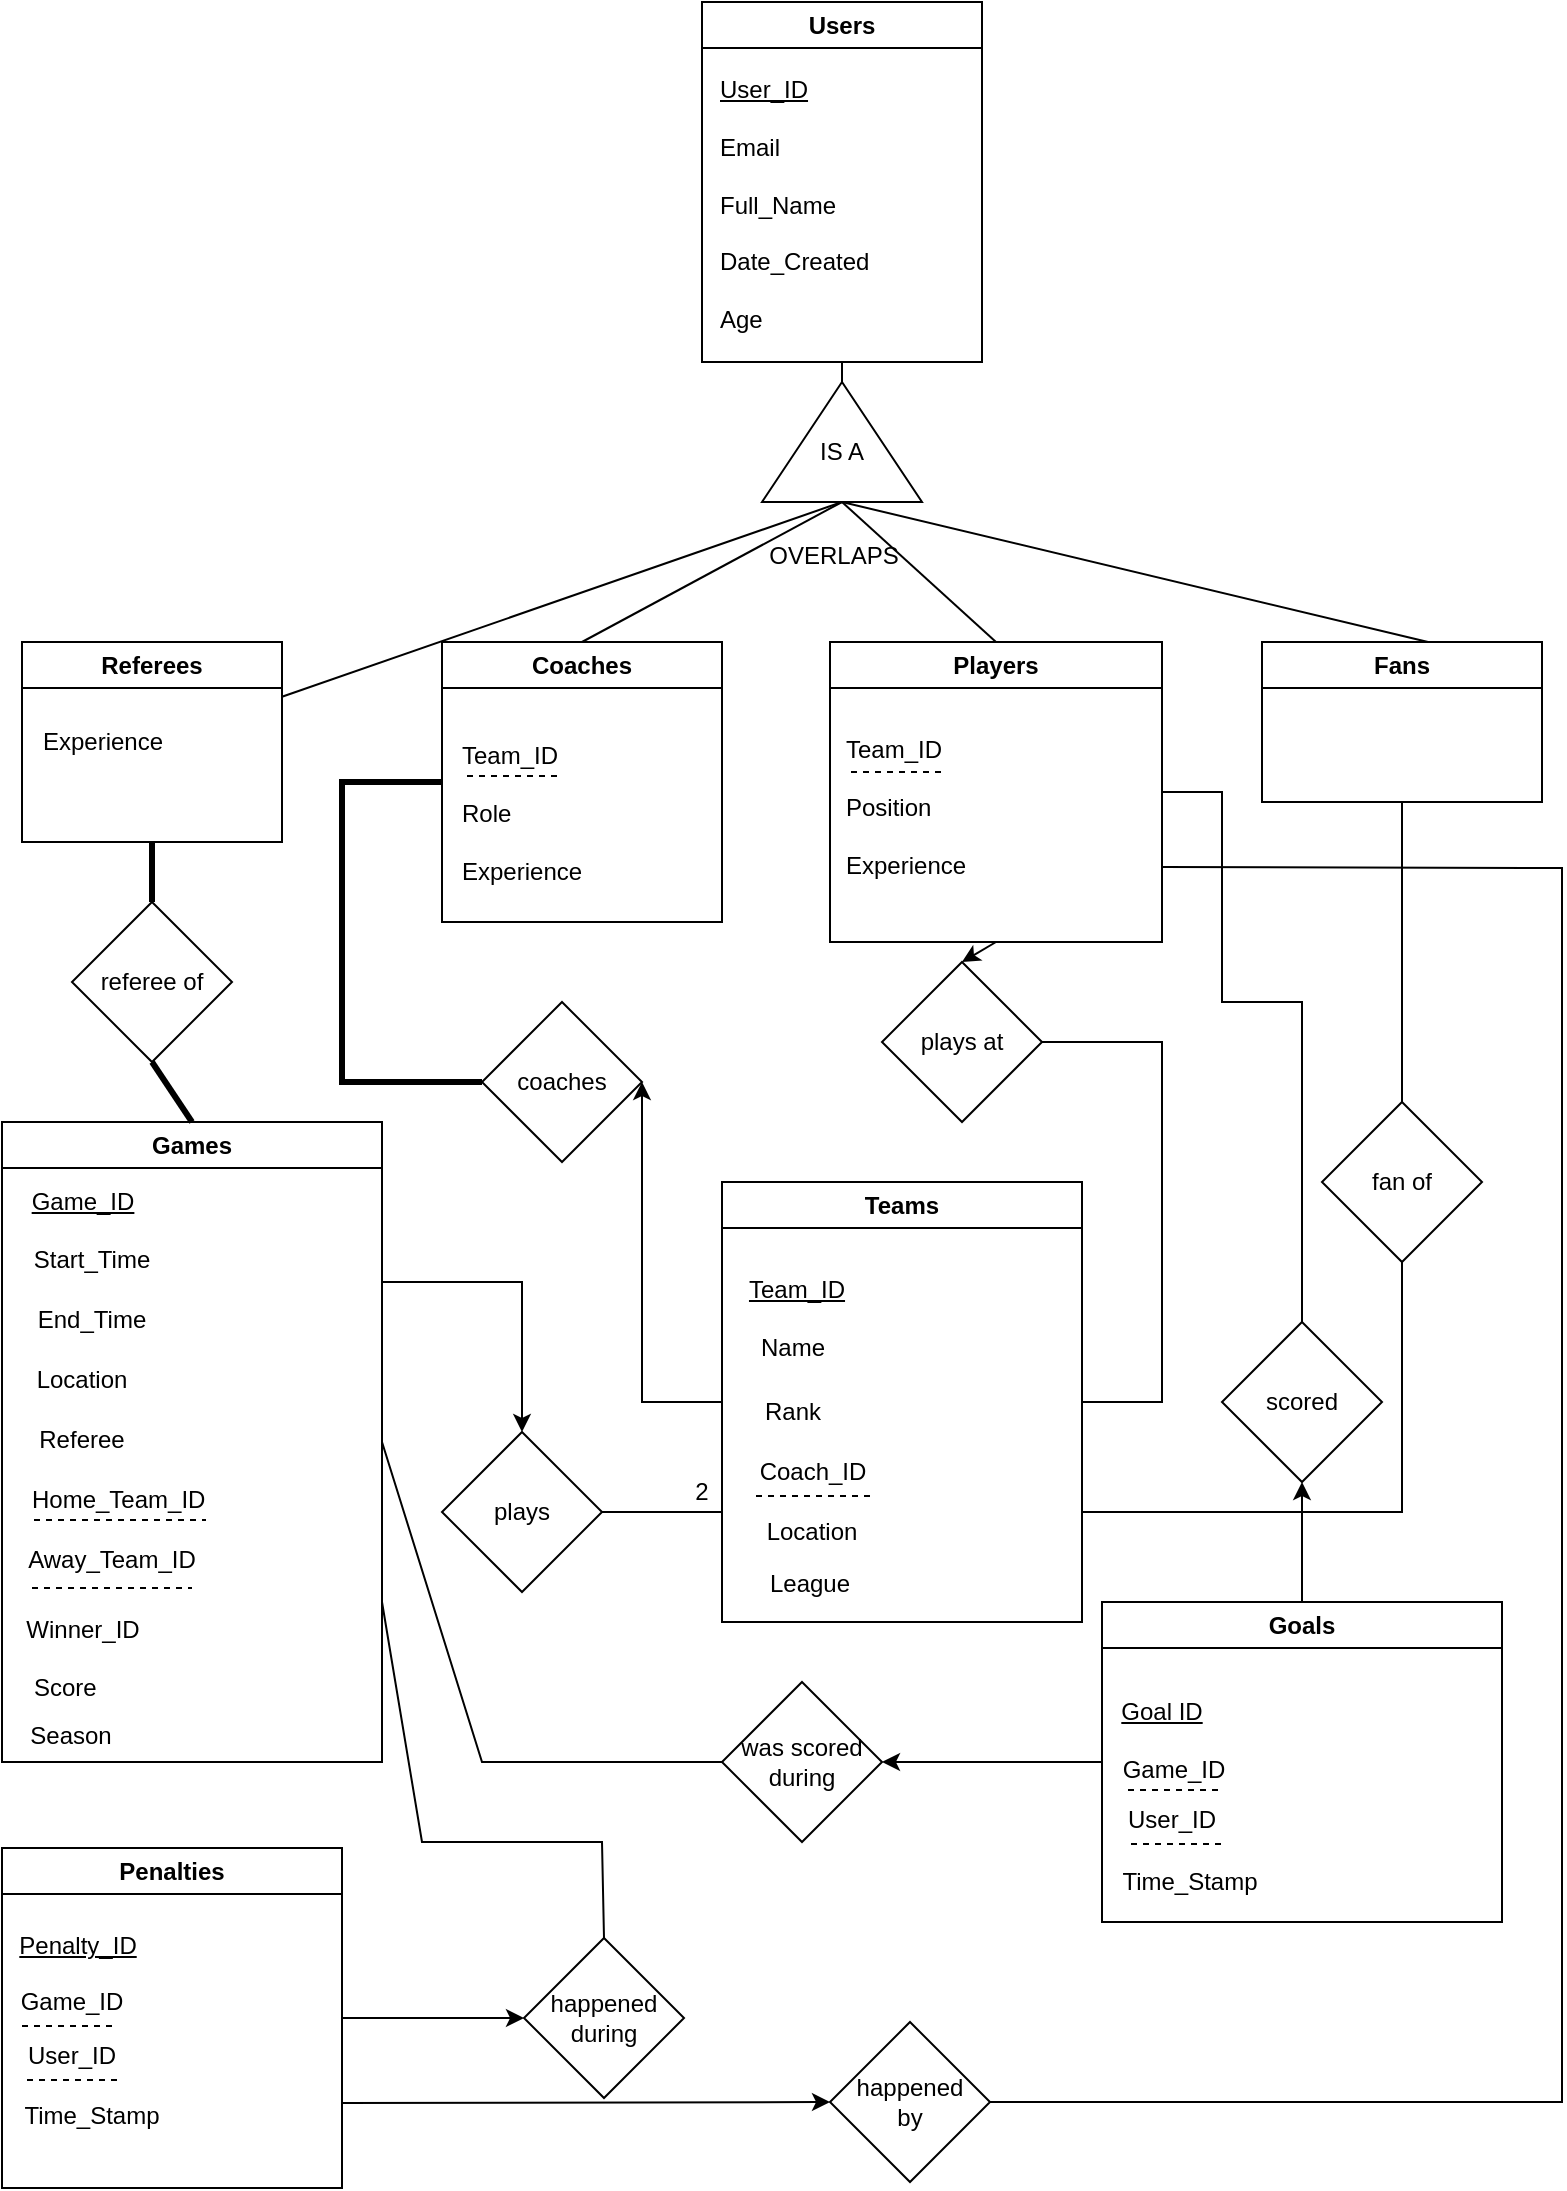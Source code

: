 <mxfile version="24.1.0" type="google">
  <diagram name="Page-1" id="hcxXQLPx8KT62YF9E263">
    <mxGraphModel grid="1" page="1" gridSize="10" guides="1" tooltips="1" connect="1" arrows="1" fold="1" pageScale="1" pageWidth="1169" pageHeight="1654" math="0" shadow="0">
      <root>
        <mxCell id="0" />
        <mxCell id="1" parent="0" />
        <mxCell id="dWxuiOdJAfEmvHjb0iZS-6" value="Players" style="swimlane;whiteSpace=wrap;html=1;" vertex="1" parent="1">
          <mxGeometry x="434" y="310" width="166" height="150" as="geometry" />
        </mxCell>
        <mxCell id="dWxuiOdJAfEmvHjb0iZS-49" value="" style="endArrow=none;dashed=1;html=1;rounded=0;" edge="1" parent="dWxuiOdJAfEmvHjb0iZS-6">
          <mxGeometry width="50" height="50" relative="1" as="geometry">
            <mxPoint x="10.5" y="65" as="sourcePoint" />
            <mxPoint x="55.5" y="65" as="targetPoint" />
          </mxGeometry>
        </mxCell>
        <mxCell id="HPNoxLTKmxxGLBRABfVi-4" value="Team_ID&lt;div&gt;&lt;u&gt;&lt;br&gt;&lt;/u&gt;&lt;/div&gt;&lt;div&gt;Position&lt;/div&gt;&lt;div&gt;&lt;br&gt;&lt;/div&gt;&lt;div&gt;Experience&lt;/div&gt;" style="text;html=1;align=left;verticalAlign=top;whiteSpace=wrap;rounded=0;" vertex="1" parent="dWxuiOdJAfEmvHjb0iZS-6">
          <mxGeometry x="6" y="40" width="125" height="80" as="geometry" />
        </mxCell>
        <mxCell id="dWxuiOdJAfEmvHjb0iZS-15" value="Teams" style="swimlane;whiteSpace=wrap;html=1;" vertex="1" parent="1">
          <mxGeometry x="380" y="580" width="180" height="220" as="geometry" />
        </mxCell>
        <mxCell id="dWxuiOdJAfEmvHjb0iZS-16" value="&lt;u&gt;Team_ID&lt;/u&gt;" style="text;html=1;align=center;verticalAlign=middle;resizable=0;points=[];autosize=1;strokeColor=none;fillColor=none;" vertex="1" parent="dWxuiOdJAfEmvHjb0iZS-15">
          <mxGeometry x="2" y="39" width="70" height="30" as="geometry" />
        </mxCell>
        <mxCell id="dWxuiOdJAfEmvHjb0iZS-17" value="Rank" style="text;html=1;align=center;verticalAlign=middle;resizable=0;points=[];autosize=1;strokeColor=none;fillColor=none;" vertex="1" parent="dWxuiOdJAfEmvHjb0iZS-15">
          <mxGeometry x="10" y="100" width="50" height="30" as="geometry" />
        </mxCell>
        <mxCell id="dWxuiOdJAfEmvHjb0iZS-18" value="Name" style="text;html=1;align=center;verticalAlign=middle;resizable=0;points=[];autosize=1;strokeColor=none;fillColor=none;" vertex="1" parent="dWxuiOdJAfEmvHjb0iZS-15">
          <mxGeometry x="5" y="68" width="60" height="30" as="geometry" />
        </mxCell>
        <mxCell id="dWxuiOdJAfEmvHjb0iZS-19" value="Coach_ID" style="text;html=1;align=center;verticalAlign=middle;resizable=0;points=[];autosize=1;strokeColor=none;fillColor=none;" vertex="1" parent="dWxuiOdJAfEmvHjb0iZS-15">
          <mxGeometry x="5" y="130" width="80" height="30" as="geometry" />
        </mxCell>
        <mxCell id="dWxuiOdJAfEmvHjb0iZS-29" value="Location" style="text;html=1;align=center;verticalAlign=middle;whiteSpace=wrap;rounded=0;" vertex="1" parent="dWxuiOdJAfEmvHjb0iZS-15">
          <mxGeometry x="15" y="160" width="60" height="30" as="geometry" />
        </mxCell>
        <mxCell id="dWxuiOdJAfEmvHjb0iZS-51" value="" style="endArrow=none;dashed=1;html=1;rounded=0;" edge="1" parent="dWxuiOdJAfEmvHjb0iZS-15">
          <mxGeometry width="50" height="50" relative="1" as="geometry">
            <mxPoint x="17" y="157" as="sourcePoint" />
            <mxPoint x="75" y="157" as="targetPoint" />
          </mxGeometry>
        </mxCell>
        <mxCell id="dWxuiOdJAfEmvHjb0iZS-94" value="League" style="text;html=1;align=center;verticalAlign=middle;whiteSpace=wrap;rounded=0;" vertex="1" parent="dWxuiOdJAfEmvHjb0iZS-15">
          <mxGeometry x="14" y="186" width="60" height="30" as="geometry" />
        </mxCell>
        <mxCell id="dWxuiOdJAfEmvHjb0iZS-20" value="Coaches" style="swimlane;whiteSpace=wrap;html=1;" vertex="1" parent="1">
          <mxGeometry x="240" y="310" width="140" height="140" as="geometry" />
        </mxCell>
        <mxCell id="dWxuiOdJAfEmvHjb0iZS-50" value="" style="endArrow=none;dashed=1;html=1;rounded=0;" edge="1" parent="dWxuiOdJAfEmvHjb0iZS-20">
          <mxGeometry width="50" height="50" relative="1" as="geometry">
            <mxPoint x="12.5" y="67" as="sourcePoint" />
            <mxPoint x="57.5" y="67" as="targetPoint" />
          </mxGeometry>
        </mxCell>
        <mxCell id="HPNoxLTKmxxGLBRABfVi-5" value="Team_ID&lt;div&gt;&lt;u&gt;&lt;br&gt;&lt;/u&gt;&lt;/div&gt;&lt;div&gt;Role&lt;/div&gt;&lt;div&gt;&lt;br&gt;&lt;/div&gt;&lt;div&gt;Experience&lt;/div&gt;" style="text;html=1;align=left;verticalAlign=top;whiteSpace=wrap;rounded=0;" vertex="1" parent="dWxuiOdJAfEmvHjb0iZS-20">
          <mxGeometry x="7.5" y="43" width="125" height="80" as="geometry" />
        </mxCell>
        <mxCell id="dWxuiOdJAfEmvHjb0iZS-23" value="" style="endArrow=classic;html=1;rounded=0;exitX=0.5;exitY=1;exitDx=0;exitDy=0;entryX=0.5;entryY=0;entryDx=0;entryDy=0;" edge="1" parent="1" source="dWxuiOdJAfEmvHjb0iZS-6" target="dWxuiOdJAfEmvHjb0iZS-24">
          <mxGeometry width="50" height="50" relative="1" as="geometry">
            <mxPoint x="330" y="230" as="sourcePoint" />
            <mxPoint x="470" y="240" as="targetPoint" />
          </mxGeometry>
        </mxCell>
        <mxCell id="dWxuiOdJAfEmvHjb0iZS-24" value="plays at" style="rhombus;whiteSpace=wrap;html=1;" vertex="1" parent="1">
          <mxGeometry x="460" y="470" width="80" height="80" as="geometry" />
        </mxCell>
        <mxCell id="dWxuiOdJAfEmvHjb0iZS-25" value="" style="endArrow=none;html=1;rounded=0;entryX=1;entryY=0.5;entryDx=0;entryDy=0;exitX=1;exitY=0.5;exitDx=0;exitDy=0;" edge="1" parent="1" source="dWxuiOdJAfEmvHjb0iZS-15" target="dWxuiOdJAfEmvHjb0iZS-24">
          <mxGeometry width="50" height="50" relative="1" as="geometry">
            <mxPoint x="590" y="670" as="sourcePoint" />
            <mxPoint x="350" y="240" as="targetPoint" />
            <Array as="points">
              <mxPoint x="600" y="690" />
              <mxPoint x="600" y="510" />
            </Array>
          </mxGeometry>
        </mxCell>
        <mxCell id="dWxuiOdJAfEmvHjb0iZS-26" value="coaches" style="rhombus;whiteSpace=wrap;html=1;" vertex="1" parent="1">
          <mxGeometry x="260" y="490" width="80" height="80" as="geometry" />
        </mxCell>
        <mxCell id="dWxuiOdJAfEmvHjb0iZS-36" value="Games" style="swimlane;whiteSpace=wrap;html=1;" vertex="1" parent="1">
          <mxGeometry x="20" y="550" width="190" height="320" as="geometry" />
        </mxCell>
        <mxCell id="dWxuiOdJAfEmvHjb0iZS-55" value="&lt;u&gt;Game_ID&lt;/u&gt;" style="text;html=1;align=center;verticalAlign=middle;resizable=0;points=[];autosize=1;strokeColor=none;fillColor=none;" vertex="1" parent="dWxuiOdJAfEmvHjb0iZS-36">
          <mxGeometry x="5" y="25" width="70" height="30" as="geometry" />
        </mxCell>
        <mxCell id="dWxuiOdJAfEmvHjb0iZS-56" value="Start_Time" style="text;html=1;align=center;verticalAlign=middle;whiteSpace=wrap;rounded=0;" vertex="1" parent="dWxuiOdJAfEmvHjb0iZS-36">
          <mxGeometry x="10" y="54" width="70" height="30" as="geometry" />
        </mxCell>
        <mxCell id="dWxuiOdJAfEmvHjb0iZS-57" value="End_Time" style="text;html=1;align=center;verticalAlign=middle;whiteSpace=wrap;rounded=0;" vertex="1" parent="dWxuiOdJAfEmvHjb0iZS-36">
          <mxGeometry x="15" y="84" width="60" height="30" as="geometry" />
        </mxCell>
        <mxCell id="dWxuiOdJAfEmvHjb0iZS-58" value="Location" style="text;html=1;align=center;verticalAlign=middle;whiteSpace=wrap;rounded=0;" vertex="1" parent="dWxuiOdJAfEmvHjb0iZS-36">
          <mxGeometry x="10" y="114" width="60" height="30" as="geometry" />
        </mxCell>
        <mxCell id="dWxuiOdJAfEmvHjb0iZS-59" value="Referee" style="text;html=1;align=center;verticalAlign=middle;whiteSpace=wrap;rounded=0;" vertex="1" parent="dWxuiOdJAfEmvHjb0iZS-36">
          <mxGeometry x="10" y="144" width="60" height="30" as="geometry" />
        </mxCell>
        <mxCell id="dWxuiOdJAfEmvHjb0iZS-103" value="Home_Team_ID" style="text;strokeColor=none;fillColor=none;align=left;verticalAlign=middle;spacingLeft=4;spacingRight=4;overflow=hidden;points=[[0,0.5],[1,0.5]];portConstraint=eastwest;rotatable=0;whiteSpace=wrap;html=1;" vertex="1" parent="dWxuiOdJAfEmvHjb0iZS-36">
          <mxGeometry x="9" y="174" width="100" height="30" as="geometry" />
        </mxCell>
        <mxCell id="dWxuiOdJAfEmvHjb0iZS-104" value="Away_Team_ID" style="text;html=1;align=center;verticalAlign=middle;whiteSpace=wrap;rounded=0;" vertex="1" parent="dWxuiOdJAfEmvHjb0iZS-36">
          <mxGeometry x="5" y="204" width="100" height="30" as="geometry" />
        </mxCell>
        <mxCell id="dWxuiOdJAfEmvHjb0iZS-105" value="" style="endArrow=none;dashed=1;html=1;rounded=0;" edge="1" parent="dWxuiOdJAfEmvHjb0iZS-36">
          <mxGeometry width="50" height="50" relative="1" as="geometry">
            <mxPoint x="16" y="199" as="sourcePoint" />
            <mxPoint x="102" y="199" as="targetPoint" />
          </mxGeometry>
        </mxCell>
        <mxCell id="dWxuiOdJAfEmvHjb0iZS-106" value="" style="endArrow=none;dashed=1;html=1;rounded=0;" edge="1" parent="dWxuiOdJAfEmvHjb0iZS-36">
          <mxGeometry width="50" height="50" relative="1" as="geometry">
            <mxPoint x="15" y="233" as="sourcePoint" />
            <mxPoint x="95" y="233" as="targetPoint" />
          </mxGeometry>
        </mxCell>
        <mxCell id="dWxuiOdJAfEmvHjb0iZS-35" value="Score" style="text;strokeColor=none;fillColor=none;align=left;verticalAlign=middle;spacingLeft=4;spacingRight=4;overflow=hidden;points=[[0,0.5],[1,0.5]];portConstraint=eastwest;rotatable=0;whiteSpace=wrap;html=1;" vertex="1" parent="dWxuiOdJAfEmvHjb0iZS-36">
          <mxGeometry x="10" y="268" width="78" height="30" as="geometry" />
        </mxCell>
        <mxCell id="dWxuiOdJAfEmvHjb0iZS-34" value="Winner_ID" style="text;html=1;align=center;verticalAlign=middle;whiteSpace=wrap;rounded=0;" vertex="1" parent="dWxuiOdJAfEmvHjb0iZS-36">
          <mxGeometry x="10.975" y="234" width="58.5" height="40" as="geometry" />
        </mxCell>
        <mxCell id="dWxuiOdJAfEmvHjb0iZS-37" value="Goals" style="swimlane;whiteSpace=wrap;html=1;container=0;" vertex="1" parent="1">
          <mxGeometry x="570" y="790" width="200" height="160" as="geometry" />
        </mxCell>
        <mxCell id="dWxuiOdJAfEmvHjb0iZS-41" value="Time_Stamp" style="text;html=1;align=center;verticalAlign=middle;whiteSpace=wrap;rounded=0;container=0;" vertex="1" parent="dWxuiOdJAfEmvHjb0iZS-37">
          <mxGeometry x="4" y="125" width="80" height="30" as="geometry" />
        </mxCell>
        <mxCell id="dWxuiOdJAfEmvHjb0iZS-40" value="User_ID" style="text;html=1;align=center;verticalAlign=middle;whiteSpace=wrap;rounded=0;container=0;" vertex="1" parent="dWxuiOdJAfEmvHjb0iZS-37">
          <mxGeometry x="5" y="94" width="60" height="30" as="geometry" />
        </mxCell>
        <mxCell id="dWxuiOdJAfEmvHjb0iZS-44" value="" style="endArrow=none;dashed=1;html=1;rounded=0;" edge="1" parent="dWxuiOdJAfEmvHjb0iZS-37">
          <mxGeometry width="50" height="50" relative="1" as="geometry">
            <mxPoint x="14.5" y="121" as="sourcePoint" />
            <mxPoint x="59.5" y="121" as="targetPoint" />
          </mxGeometry>
        </mxCell>
        <mxCell id="dWxuiOdJAfEmvHjb0iZS-38" value="Game_ID" style="text;html=1;align=center;verticalAlign=middle;whiteSpace=wrap;rounded=0;container=0;" vertex="1" parent="dWxuiOdJAfEmvHjb0iZS-37">
          <mxGeometry x="6" y="69" width="60" height="30" as="geometry" />
        </mxCell>
        <mxCell id="dWxuiOdJAfEmvHjb0iZS-43" value="" style="endArrow=none;dashed=1;html=1;rounded=0;" edge="1" parent="dWxuiOdJAfEmvHjb0iZS-37">
          <mxGeometry width="50" height="50" relative="1" as="geometry">
            <mxPoint x="13" y="94" as="sourcePoint" />
            <mxPoint x="58" y="94" as="targetPoint" />
          </mxGeometry>
        </mxCell>
        <mxCell id="dWxuiOdJAfEmvHjb0iZS-48" value="&lt;u&gt;Goal ID&lt;/u&gt;" style="text;html=1;align=center;verticalAlign=middle;whiteSpace=wrap;rounded=0;" vertex="1" parent="dWxuiOdJAfEmvHjb0iZS-37">
          <mxGeometry y="40" width="60" height="30" as="geometry" />
        </mxCell>
        <mxCell id="dWxuiOdJAfEmvHjb0iZS-60" value="Referees" style="swimlane;whiteSpace=wrap;html=1;" vertex="1" parent="1">
          <mxGeometry x="30" y="310" width="130" height="100" as="geometry" />
        </mxCell>
        <mxCell id="dWxuiOdJAfEmvHjb0iZS-73" value="Experience" style="text;html=1;align=center;verticalAlign=middle;resizable=0;points=[];autosize=1;strokeColor=none;fillColor=none;" vertex="1" parent="dWxuiOdJAfEmvHjb0iZS-60">
          <mxGeometry y="35" width="80" height="30" as="geometry" />
        </mxCell>
        <mxCell id="dWxuiOdJAfEmvHjb0iZS-65" value="Fans" style="swimlane;whiteSpace=wrap;html=1;" vertex="1" parent="1">
          <mxGeometry x="650" y="310" width="140" height="80" as="geometry" />
        </mxCell>
        <mxCell id="dWxuiOdJAfEmvHjb0iZS-79" value="" style="group" vertex="1" connectable="0" parent="1">
          <mxGeometry x="361" y="-10" width="149" height="180" as="geometry" />
        </mxCell>
        <mxCell id="dWxuiOdJAfEmvHjb0iZS-64" value="Users" style="swimlane;whiteSpace=wrap;html=1;" vertex="1" parent="dWxuiOdJAfEmvHjb0iZS-79">
          <mxGeometry x="9" width="140" height="180" as="geometry" />
        </mxCell>
        <mxCell id="HPNoxLTKmxxGLBRABfVi-3" value="&lt;u&gt;User_ID&lt;/u&gt;&lt;div&gt;&lt;u&gt;&lt;br&gt;&lt;/u&gt;&lt;/div&gt;&lt;div&gt;Email&lt;/div&gt;&lt;div&gt;&lt;br&gt;&lt;/div&gt;&lt;div&gt;Full_Name&lt;/div&gt;&lt;div&gt;&lt;br&gt;&lt;/div&gt;&lt;div&gt;Date_Created&lt;/div&gt;&lt;div&gt;&lt;br&gt;&lt;/div&gt;&lt;div&gt;Age&lt;/div&gt;" style="text;html=1;align=left;verticalAlign=top;whiteSpace=wrap;rounded=0;" vertex="1" parent="dWxuiOdJAfEmvHjb0iZS-64">
          <mxGeometry x="7" y="30" width="125" height="150" as="geometry" />
        </mxCell>
        <mxCell id="dWxuiOdJAfEmvHjb0iZS-81" value="" style="group" vertex="1" connectable="0" parent="1">
          <mxGeometry x="400" y="180" width="80" height="60" as="geometry" />
        </mxCell>
        <mxCell id="dWxuiOdJAfEmvHjb0iZS-66" value="" style="triangle;whiteSpace=wrap;html=1;rotation=-90;" vertex="1" parent="dWxuiOdJAfEmvHjb0iZS-81">
          <mxGeometry x="10" y="-10" width="60" height="80" as="geometry" />
        </mxCell>
        <mxCell id="dWxuiOdJAfEmvHjb0iZS-80" value="IS A" style="text;html=1;align=center;verticalAlign=middle;whiteSpace=wrap;rounded=0;" vertex="1" parent="dWxuiOdJAfEmvHjb0iZS-81">
          <mxGeometry x="10" y="20" width="60" height="30" as="geometry" />
        </mxCell>
        <mxCell id="dWxuiOdJAfEmvHjb0iZS-83" value="" style="endArrow=none;html=1;rounded=0;entryX=0.5;entryY=1;entryDx=0;entryDy=0;exitX=1;exitY=0.5;exitDx=0;exitDy=0;" edge="1" parent="1" source="dWxuiOdJAfEmvHjb0iZS-66" target="dWxuiOdJAfEmvHjb0iZS-64">
          <mxGeometry width="50" height="50" relative="1" as="geometry">
            <mxPoint x="400" y="220" as="sourcePoint" />
            <mxPoint x="450" y="170" as="targetPoint" />
          </mxGeometry>
        </mxCell>
        <mxCell id="dWxuiOdJAfEmvHjb0iZS-84" value="" style="endArrow=none;html=1;rounded=0;entryX=0;entryY=0.5;entryDx=0;entryDy=0;" edge="1" parent="1" source="dWxuiOdJAfEmvHjb0iZS-60" target="dWxuiOdJAfEmvHjb0iZS-66">
          <mxGeometry width="50" height="50" relative="1" as="geometry">
            <mxPoint x="400" y="220" as="sourcePoint" />
            <mxPoint x="430" y="240" as="targetPoint" />
          </mxGeometry>
        </mxCell>
        <mxCell id="dWxuiOdJAfEmvHjb0iZS-86" value="" style="endArrow=none;html=1;rounded=0;entryX=0.5;entryY=0;entryDx=0;entryDy=0;exitX=0;exitY=0.5;exitDx=0;exitDy=0;" edge="1" parent="1" source="dWxuiOdJAfEmvHjb0iZS-66" target="dWxuiOdJAfEmvHjb0iZS-6">
          <mxGeometry width="50" height="50" relative="1" as="geometry">
            <mxPoint x="400" y="220" as="sourcePoint" />
            <mxPoint x="450" y="170" as="targetPoint" />
          </mxGeometry>
        </mxCell>
        <mxCell id="dWxuiOdJAfEmvHjb0iZS-87" value="" style="endArrow=none;html=1;rounded=0;exitX=0.5;exitY=0;exitDx=0;exitDy=0;entryX=0;entryY=0.5;entryDx=0;entryDy=0;" edge="1" parent="1" source="dWxuiOdJAfEmvHjb0iZS-20" target="dWxuiOdJAfEmvHjb0iZS-66">
          <mxGeometry width="50" height="50" relative="1" as="geometry">
            <mxPoint x="400" y="220" as="sourcePoint" />
            <mxPoint x="450" y="170" as="targetPoint" />
          </mxGeometry>
        </mxCell>
        <mxCell id="dWxuiOdJAfEmvHjb0iZS-88" value="" style="endArrow=none;html=1;rounded=0;exitX=0.593;exitY=0;exitDx=0;exitDy=0;exitPerimeter=0;entryX=0;entryY=0.5;entryDx=0;entryDy=0;" edge="1" parent="1" source="dWxuiOdJAfEmvHjb0iZS-65" target="dWxuiOdJAfEmvHjb0iZS-66">
          <mxGeometry width="50" height="50" relative="1" as="geometry">
            <mxPoint x="400" y="220" as="sourcePoint" />
            <mxPoint x="450" y="170" as="targetPoint" />
          </mxGeometry>
        </mxCell>
        <mxCell id="dWxuiOdJAfEmvHjb0iZS-89" value="OVERLAPS" style="text;html=1;align=center;verticalAlign=middle;whiteSpace=wrap;rounded=0;" vertex="1" parent="1">
          <mxGeometry x="405.5" y="252" width="60" height="30" as="geometry" />
        </mxCell>
        <mxCell id="dWxuiOdJAfEmvHjb0iZS-92" value="" style="endArrow=classic;html=1;rounded=0;entryX=1;entryY=0.5;entryDx=0;entryDy=0;exitX=0;exitY=0.5;exitDx=0;exitDy=0;" edge="1" parent="1" source="dWxuiOdJAfEmvHjb0iZS-15" target="dWxuiOdJAfEmvHjb0iZS-26">
          <mxGeometry width="50" height="50" relative="1" as="geometry">
            <mxPoint x="400" y="620" as="sourcePoint" />
            <mxPoint x="450" y="570" as="targetPoint" />
            <Array as="points">
              <mxPoint x="340" y="690" />
            </Array>
          </mxGeometry>
        </mxCell>
        <mxCell id="dWxuiOdJAfEmvHjb0iZS-96" value="" style="endArrow=none;html=1;rounded=0;entryX=0;entryY=0.5;entryDx=0;entryDy=0;exitX=0;exitY=0.5;exitDx=0;exitDy=0;strokeWidth=3;" edge="1" parent="1" source="dWxuiOdJAfEmvHjb0iZS-26" target="dWxuiOdJAfEmvHjb0iZS-20">
          <mxGeometry width="50" height="50" relative="1" as="geometry">
            <mxPoint x="400" y="620" as="sourcePoint" />
            <mxPoint x="450" y="570" as="targetPoint" />
            <Array as="points">
              <mxPoint x="190" y="530" />
              <mxPoint x="190" y="380" />
            </Array>
          </mxGeometry>
        </mxCell>
        <mxCell id="dWxuiOdJAfEmvHjb0iZS-97" value="fan of" style="rhombus;whiteSpace=wrap;html=1;" vertex="1" parent="1">
          <mxGeometry x="680" y="540" width="80" height="80" as="geometry" />
        </mxCell>
        <mxCell id="dWxuiOdJAfEmvHjb0iZS-98" value="" style="endArrow=none;html=1;rounded=0;entryX=0.5;entryY=1;entryDx=0;entryDy=0;exitX=0.5;exitY=0;exitDx=0;exitDy=0;" edge="1" parent="1" source="dWxuiOdJAfEmvHjb0iZS-97" target="dWxuiOdJAfEmvHjb0iZS-65">
          <mxGeometry width="50" height="50" relative="1" as="geometry">
            <mxPoint x="400" y="620" as="sourcePoint" />
            <mxPoint x="450" y="570" as="targetPoint" />
          </mxGeometry>
        </mxCell>
        <mxCell id="dWxuiOdJAfEmvHjb0iZS-99" value="" style="endArrow=none;html=1;rounded=0;entryX=0.5;entryY=1;entryDx=0;entryDy=0;exitX=1;exitY=0.75;exitDx=0;exitDy=0;" edge="1" parent="1" source="dWxuiOdJAfEmvHjb0iZS-15" target="dWxuiOdJAfEmvHjb0iZS-97">
          <mxGeometry width="50" height="50" relative="1" as="geometry">
            <mxPoint x="400" y="620" as="sourcePoint" />
            <mxPoint x="450" y="570" as="targetPoint" />
            <Array as="points">
              <mxPoint x="720" y="745" />
            </Array>
          </mxGeometry>
        </mxCell>
        <mxCell id="dWxuiOdJAfEmvHjb0iZS-111" value="plays" style="rhombus;whiteSpace=wrap;html=1;" vertex="1" parent="1">
          <mxGeometry x="240" y="705" width="80" height="80" as="geometry" />
        </mxCell>
        <mxCell id="GzQAfSoRJYZdRZqtKskn-2" value="" style="endArrow=none;html=1;rounded=0;exitX=1;exitY=0.5;exitDx=0;exitDy=0;entryX=0;entryY=0.75;entryDx=0;entryDy=0;" edge="1" parent="1" source="dWxuiOdJAfEmvHjb0iZS-111" target="dWxuiOdJAfEmvHjb0iZS-15">
          <mxGeometry width="50" height="50" relative="1" as="geometry">
            <mxPoint x="400" y="620" as="sourcePoint" />
            <mxPoint x="450" y="570" as="targetPoint" />
          </mxGeometry>
        </mxCell>
        <mxCell id="GzQAfSoRJYZdRZqtKskn-3" value="2" style="text;html=1;align=center;verticalAlign=middle;whiteSpace=wrap;rounded=0;" vertex="1" parent="1">
          <mxGeometry x="340" y="720" width="60" height="30" as="geometry" />
        </mxCell>
        <mxCell id="GzQAfSoRJYZdRZqtKskn-5" value="" style="endArrow=classic;html=1;rounded=0;entryX=0.5;entryY=0;entryDx=0;entryDy=0;exitX=1;exitY=0.25;exitDx=0;exitDy=0;" edge="1" parent="1" source="dWxuiOdJAfEmvHjb0iZS-36" target="dWxuiOdJAfEmvHjb0iZS-111">
          <mxGeometry width="50" height="50" relative="1" as="geometry">
            <mxPoint x="400" y="620" as="sourcePoint" />
            <mxPoint x="450" y="570" as="targetPoint" />
            <Array as="points">
              <mxPoint x="280" y="630" />
            </Array>
          </mxGeometry>
        </mxCell>
        <mxCell id="GzQAfSoRJYZdRZqtKskn-6" value="was scored&lt;br&gt;during" style="rhombus;whiteSpace=wrap;html=1;" vertex="1" parent="1">
          <mxGeometry x="380" y="830" width="80" height="80" as="geometry" />
        </mxCell>
        <mxCell id="GzQAfSoRJYZdRZqtKskn-7" value="" style="endArrow=none;html=1;rounded=0;entryX=1;entryY=0.5;entryDx=0;entryDy=0;exitX=0;exitY=0.5;exitDx=0;exitDy=0;" edge="1" parent="1" source="GzQAfSoRJYZdRZqtKskn-6" target="dWxuiOdJAfEmvHjb0iZS-36">
          <mxGeometry width="50" height="50" relative="1" as="geometry">
            <mxPoint x="330" y="890" as="sourcePoint" />
            <mxPoint x="450" y="670" as="targetPoint" />
            <Array as="points">
              <mxPoint x="260" y="870" />
            </Array>
          </mxGeometry>
        </mxCell>
        <mxCell id="GzQAfSoRJYZdRZqtKskn-8" value="" style="endArrow=classic;html=1;rounded=0;exitX=0;exitY=0.5;exitDx=0;exitDy=0;entryX=1;entryY=0.5;entryDx=0;entryDy=0;" edge="1" parent="1" source="dWxuiOdJAfEmvHjb0iZS-37" target="GzQAfSoRJYZdRZqtKskn-6">
          <mxGeometry width="50" height="50" relative="1" as="geometry">
            <mxPoint x="400" y="820" as="sourcePoint" />
            <mxPoint x="450" y="770" as="targetPoint" />
          </mxGeometry>
        </mxCell>
        <mxCell id="GzQAfSoRJYZdRZqtKskn-9" value="scored" style="rhombus;whiteSpace=wrap;html=1;" vertex="1" parent="1">
          <mxGeometry x="630" y="650" width="80" height="80" as="geometry" />
        </mxCell>
        <mxCell id="GzQAfSoRJYZdRZqtKskn-11" value="" style="endArrow=none;html=1;rounded=0;entryX=1;entryY=0.5;entryDx=0;entryDy=0;exitX=0.5;exitY=0;exitDx=0;exitDy=0;" edge="1" parent="1" source="GzQAfSoRJYZdRZqtKskn-9" target="dWxuiOdJAfEmvHjb0iZS-6">
          <mxGeometry width="50" height="50" relative="1" as="geometry">
            <mxPoint x="400" y="520" as="sourcePoint" />
            <mxPoint x="450" y="470" as="targetPoint" />
            <Array as="points">
              <mxPoint x="670" y="490" />
              <mxPoint x="630" y="490" />
              <mxPoint x="630" y="385" />
            </Array>
          </mxGeometry>
        </mxCell>
        <mxCell id="GzQAfSoRJYZdRZqtKskn-12" value="" style="endArrow=classic;html=1;rounded=0;exitX=0.5;exitY=0;exitDx=0;exitDy=0;entryX=0.5;entryY=1;entryDx=0;entryDy=0;" edge="1" parent="1" source="dWxuiOdJAfEmvHjb0iZS-37" target="GzQAfSoRJYZdRZqtKskn-9">
          <mxGeometry width="50" height="50" relative="1" as="geometry">
            <mxPoint x="400" y="820" as="sourcePoint" />
            <mxPoint x="450" y="770" as="targetPoint" />
          </mxGeometry>
        </mxCell>
        <mxCell id="GzQAfSoRJYZdRZqtKskn-14" value="referee of" style="rhombus;whiteSpace=wrap;html=1;" vertex="1" parent="1">
          <mxGeometry x="55" y="440" width="80" height="80" as="geometry" />
        </mxCell>
        <mxCell id="GzQAfSoRJYZdRZqtKskn-15" value="" style="endArrow=none;html=1;rounded=0;entryX=0.5;entryY=1;entryDx=0;entryDy=0;exitX=0.5;exitY=0;exitDx=0;exitDy=0;strokeWidth=3;" edge="1" parent="1" source="GzQAfSoRJYZdRZqtKskn-14" target="dWxuiOdJAfEmvHjb0iZS-60">
          <mxGeometry width="50" height="50" relative="1" as="geometry">
            <mxPoint x="400" y="520" as="sourcePoint" />
            <mxPoint x="450" y="470" as="targetPoint" />
          </mxGeometry>
        </mxCell>
        <mxCell id="GzQAfSoRJYZdRZqtKskn-16" value="" style="endArrow=none;html=1;rounded=0;entryX=0.5;entryY=1;entryDx=0;entryDy=0;exitX=0.5;exitY=0;exitDx=0;exitDy=0;strokeWidth=3;" edge="1" parent="1" source="dWxuiOdJAfEmvHjb0iZS-36" target="GzQAfSoRJYZdRZqtKskn-14">
          <mxGeometry width="50" height="50" relative="1" as="geometry">
            <mxPoint x="5" y="570" as="sourcePoint" />
            <mxPoint x="55" y="520" as="targetPoint" />
          </mxGeometry>
        </mxCell>
        <mxCell id="GzQAfSoRJYZdRZqtKskn-17" value="Season" style="text;html=1;align=center;verticalAlign=middle;resizable=0;points=[];autosize=1;strokeColor=none;fillColor=none;" vertex="1" parent="1">
          <mxGeometry x="24" y="842" width="60" height="30" as="geometry" />
        </mxCell>
        <mxCell id="GzQAfSoRJYZdRZqtKskn-18" value="Penalties" style="swimlane;whiteSpace=wrap;html=1;" vertex="1" parent="1">
          <mxGeometry x="20" y="913" width="170" height="170" as="geometry" />
        </mxCell>
        <mxCell id="GzQAfSoRJYZdRZqtKskn-19" value="&lt;u&gt;Penalty_ID&lt;/u&gt;" style="text;html=1;align=center;verticalAlign=middle;whiteSpace=wrap;rounded=0;" vertex="1" parent="GzQAfSoRJYZdRZqtKskn-18">
          <mxGeometry x="8" y="34" width="60" height="30" as="geometry" />
        </mxCell>
        <mxCell id="GzQAfSoRJYZdRZqtKskn-20" value="User_ID" style="text;html=1;align=center;verticalAlign=middle;whiteSpace=wrap;rounded=0;container=0;" vertex="1" parent="GzQAfSoRJYZdRZqtKskn-18">
          <mxGeometry x="5" y="89" width="60" height="30" as="geometry" />
        </mxCell>
        <mxCell id="GzQAfSoRJYZdRZqtKskn-21" value="" style="endArrow=none;dashed=1;html=1;rounded=0;" edge="1" parent="GzQAfSoRJYZdRZqtKskn-18">
          <mxGeometry width="50" height="50" relative="1" as="geometry">
            <mxPoint x="12.5" y="116" as="sourcePoint" />
            <mxPoint x="57.5" y="116" as="targetPoint" />
          </mxGeometry>
        </mxCell>
        <mxCell id="GzQAfSoRJYZdRZqtKskn-22" value="Game_ID" style="text;html=1;align=center;verticalAlign=middle;whiteSpace=wrap;rounded=0;container=0;" vertex="1" parent="GzQAfSoRJYZdRZqtKskn-18">
          <mxGeometry x="5" y="62" width="60" height="30" as="geometry" />
        </mxCell>
        <mxCell id="GzQAfSoRJYZdRZqtKskn-23" value="" style="endArrow=none;dashed=1;html=1;rounded=0;" edge="1" parent="GzQAfSoRJYZdRZqtKskn-18">
          <mxGeometry width="50" height="50" relative="1" as="geometry">
            <mxPoint x="10" y="89" as="sourcePoint" />
            <mxPoint x="55" y="89" as="targetPoint" />
          </mxGeometry>
        </mxCell>
        <mxCell id="GzQAfSoRJYZdRZqtKskn-24" value="Time_Stamp" style="text;html=1;align=center;verticalAlign=middle;whiteSpace=wrap;rounded=0;container=0;" vertex="1" parent="GzQAfSoRJYZdRZqtKskn-18">
          <mxGeometry x="5" y="119" width="80" height="30" as="geometry" />
        </mxCell>
        <mxCell id="GzQAfSoRJYZdRZqtKskn-25" value="happened during" style="rhombus;whiteSpace=wrap;html=1;" vertex="1" parent="1">
          <mxGeometry x="281" y="958" width="80" height="80" as="geometry" />
        </mxCell>
        <mxCell id="GzQAfSoRJYZdRZqtKskn-26" value="" style="endArrow=classic;html=1;rounded=0;exitX=1;exitY=0.5;exitDx=0;exitDy=0;entryX=0;entryY=0.5;entryDx=0;entryDy=0;" edge="1" parent="1" source="GzQAfSoRJYZdRZqtKskn-18" target="GzQAfSoRJYZdRZqtKskn-25">
          <mxGeometry width="50" height="50" relative="1" as="geometry">
            <mxPoint x="400" y="800" as="sourcePoint" />
            <mxPoint x="450" y="750" as="targetPoint" />
          </mxGeometry>
        </mxCell>
        <mxCell id="GzQAfSoRJYZdRZqtKskn-27" value="" style="endArrow=none;html=1;rounded=0;exitX=0.5;exitY=0;exitDx=0;exitDy=0;entryX=1;entryY=0.75;entryDx=0;entryDy=0;" edge="1" parent="1" source="GzQAfSoRJYZdRZqtKskn-25" target="dWxuiOdJAfEmvHjb0iZS-36">
          <mxGeometry width="50" height="50" relative="1" as="geometry">
            <mxPoint x="400" y="800" as="sourcePoint" />
            <mxPoint x="450" y="750" as="targetPoint" />
            <Array as="points">
              <mxPoint x="320" y="910" />
              <mxPoint x="230" y="910" />
            </Array>
          </mxGeometry>
        </mxCell>
        <mxCell id="GzQAfSoRJYZdRZqtKskn-28" value="happened&lt;br&gt;by" style="rhombus;whiteSpace=wrap;html=1;" vertex="1" parent="1">
          <mxGeometry x="434" y="1000" width="80" height="80" as="geometry" />
        </mxCell>
        <mxCell id="GzQAfSoRJYZdRZqtKskn-30" value="" style="endArrow=classic;html=1;rounded=0;exitX=1;exitY=0.75;exitDx=0;exitDy=0;entryX=0;entryY=0.5;entryDx=0;entryDy=0;" edge="1" parent="1" source="GzQAfSoRJYZdRZqtKskn-18" target="GzQAfSoRJYZdRZqtKskn-28">
          <mxGeometry width="50" height="50" relative="1" as="geometry">
            <mxPoint x="400" y="800" as="sourcePoint" />
            <mxPoint x="450" y="750" as="targetPoint" />
          </mxGeometry>
        </mxCell>
        <mxCell id="GzQAfSoRJYZdRZqtKskn-31" value="" style="endArrow=none;html=1;rounded=0;exitX=1;exitY=0.5;exitDx=0;exitDy=0;entryX=1;entryY=0.75;entryDx=0;entryDy=0;" edge="1" parent="1" source="GzQAfSoRJYZdRZqtKskn-28" target="dWxuiOdJAfEmvHjb0iZS-6">
          <mxGeometry width="50" height="50" relative="1" as="geometry">
            <mxPoint x="400" y="800" as="sourcePoint" />
            <mxPoint x="790" y="440" as="targetPoint" />
            <Array as="points">
              <mxPoint x="800" y="1040" />
              <mxPoint x="800" y="423" />
            </Array>
          </mxGeometry>
        </mxCell>
      </root>
    </mxGraphModel>
  </diagram>
</mxfile>
